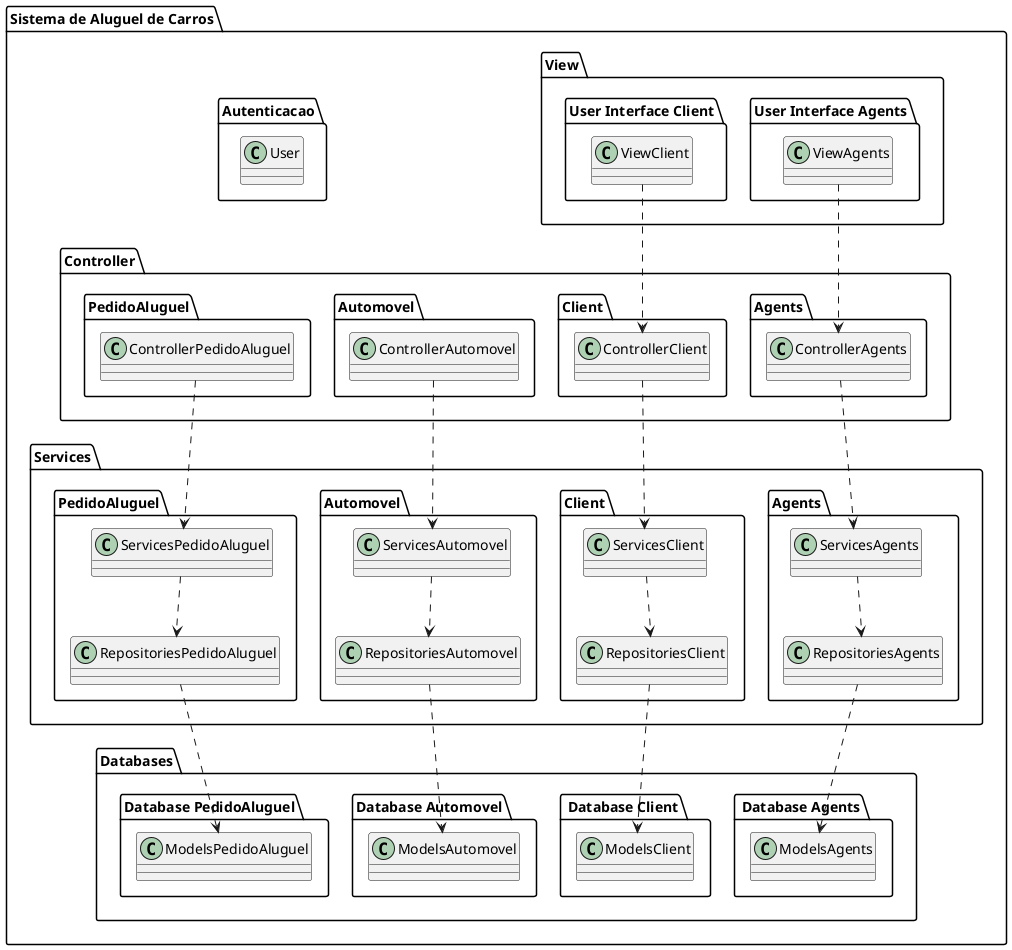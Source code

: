 @startuml
 package "Sistema de Aluguel de Carros" {

package "View" {
  package "User Interface Agents" {
    class ViewAgents
  }
  package "User Interface Client" {
    class ViewClient
  }
}

package "Autenticacao"{
class "User"
}

package "Controller" {
  package "Agents" {
    class ControllerAgents
  }
  package "Client" {
    class ControllerClient
  }
package "Automovel" {
    class ControllerAutomovel
  }
package "PedidoAluguel" {
    class ControllerPedidoAluguel
  }


}

package "Services" {
  package "Agents" {
    class ServicesAgents
class RepositoriesAgents
  }
  package "Client" {
    class ServicesClient
    class RepositoriesClient
  }
package "Automovel" {
    class ServicesAutomovel
    class RepositoriesAutomovel
  }
package "PedidoAluguel" {
    class ServicesPedidoAluguel
    class RepositoriesPedidoAluguel
  }
}


package "Databases" {
  package " Database Agents" {
    class ModelsAgents
  }
  package " Database Client" {
    class ModelsClient
  }
package "Database Automovel" {
    class ModelsAutomovel
  }
package "Database PedidoAluguel" {
    class ModelsPedidoAluguel
  }


}
' Associacoes
ViewAgents ..> ControllerAgents
ViewClient ..> ControllerClient

ControllerAgents ..> ServicesAgents
ControllerClient ..> ServicesClient
ControllerAutomovel ..> ServicesAutomovel
ControllerPedidoAluguel ..> ServicesPedidoAluguel

ServicesAgents ..> RepositoriesAgents
ServicesClient ..> RepositoriesClient
ServicesAutomovel ..> RepositoriesAutomovel
ServicesPedidoAluguel ..> RepositoriesPedidoAluguel

RepositoriesAgents ..> ModelsAgents
RepositoriesClient ..> ModelsClient
RepositoriesAutomovel ..> ModelsAutomovel 
RepositoriesPedidoAluguel ..> ModelsPedidoAluguel 
}

@enduml
